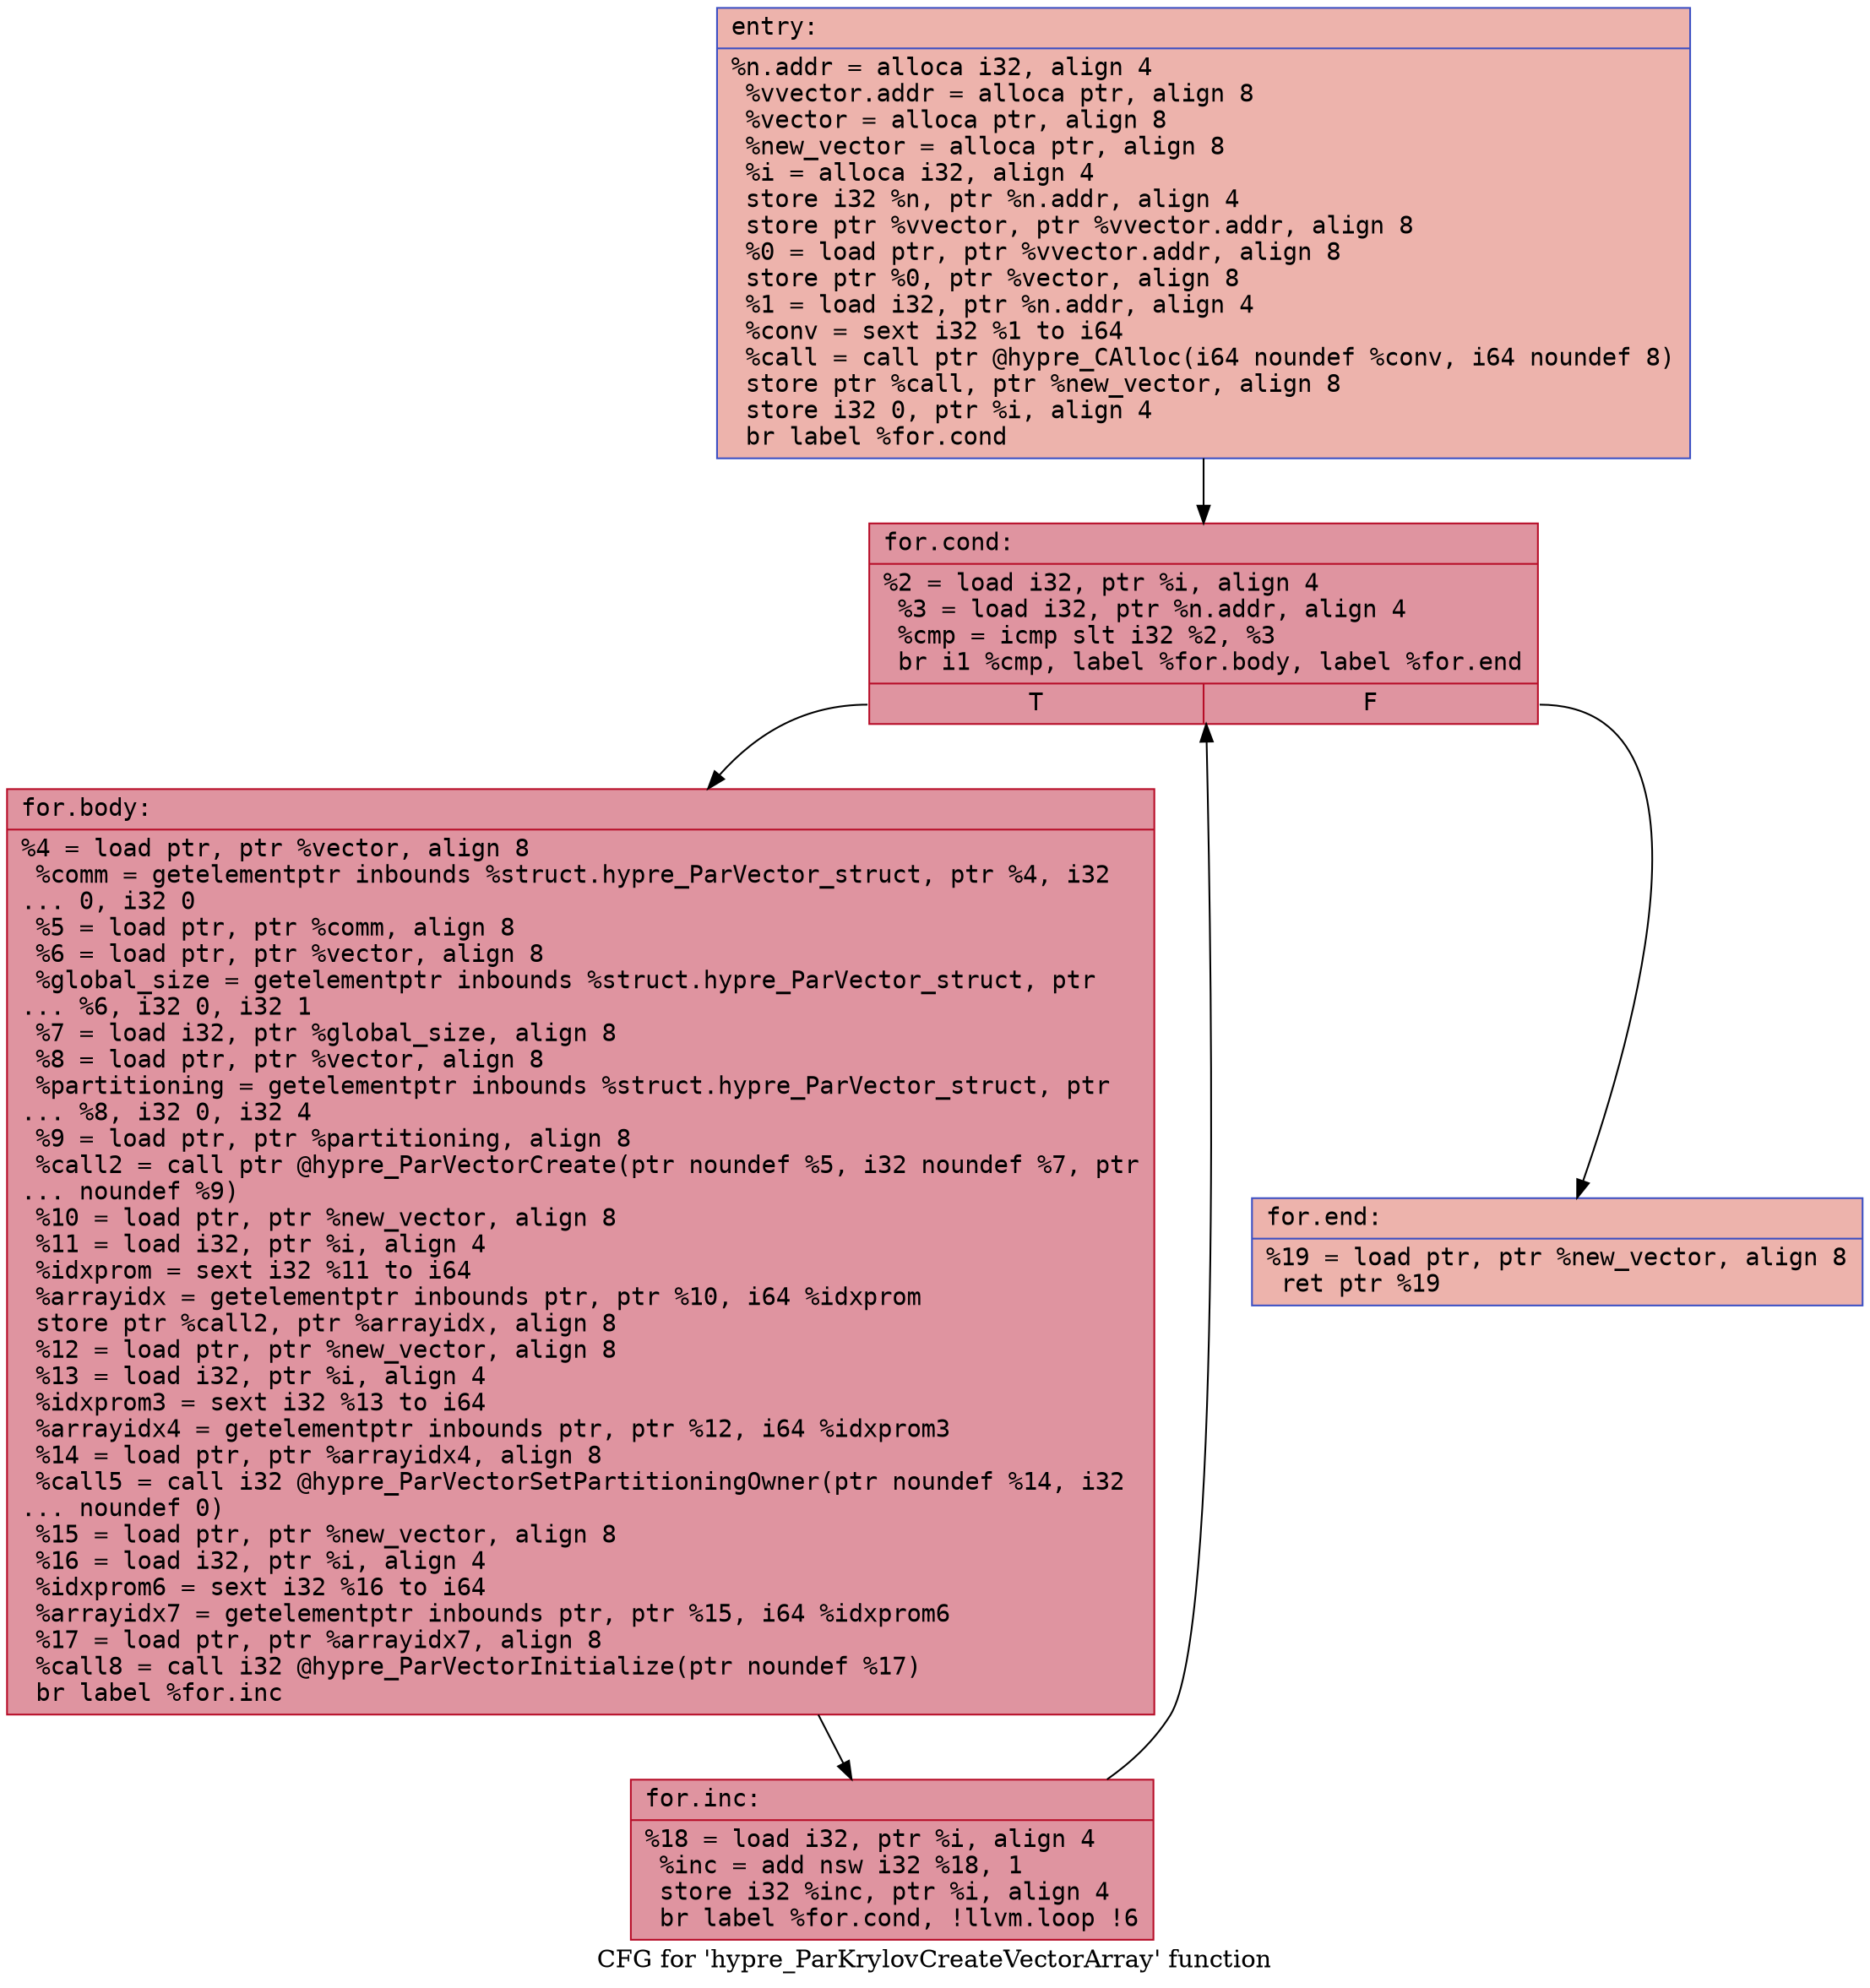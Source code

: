 digraph "CFG for 'hypre_ParKrylovCreateVectorArray' function" {
	label="CFG for 'hypre_ParKrylovCreateVectorArray' function";

	Node0x557950109d60 [shape=record,color="#3d50c3ff", style=filled, fillcolor="#d6524470" fontname="Courier",label="{entry:\l|  %n.addr = alloca i32, align 4\l  %vvector.addr = alloca ptr, align 8\l  %vector = alloca ptr, align 8\l  %new_vector = alloca ptr, align 8\l  %i = alloca i32, align 4\l  store i32 %n, ptr %n.addr, align 4\l  store ptr %vvector, ptr %vvector.addr, align 8\l  %0 = load ptr, ptr %vvector.addr, align 8\l  store ptr %0, ptr %vector, align 8\l  %1 = load i32, ptr %n.addr, align 4\l  %conv = sext i32 %1 to i64\l  %call = call ptr @hypre_CAlloc(i64 noundef %conv, i64 noundef 8)\l  store ptr %call, ptr %new_vector, align 8\l  store i32 0, ptr %i, align 4\l  br label %for.cond\l}"];
	Node0x557950109d60 -> Node0x55795010a550[tooltip="entry -> for.cond\nProbability 100.00%" ];
	Node0x55795010a550 [shape=record,color="#b70d28ff", style=filled, fillcolor="#b70d2870" fontname="Courier",label="{for.cond:\l|  %2 = load i32, ptr %i, align 4\l  %3 = load i32, ptr %n.addr, align 4\l  %cmp = icmp slt i32 %2, %3\l  br i1 %cmp, label %for.body, label %for.end\l|{<s0>T|<s1>F}}"];
	Node0x55795010a550:s0 -> Node0x55795010a7d0[tooltip="for.cond -> for.body\nProbability 96.88%" ];
	Node0x55795010a550:s1 -> Node0x55795010a9f0[tooltip="for.cond -> for.end\nProbability 3.12%" ];
	Node0x55795010a7d0 [shape=record,color="#b70d28ff", style=filled, fillcolor="#b70d2870" fontname="Courier",label="{for.body:\l|  %4 = load ptr, ptr %vector, align 8\l  %comm = getelementptr inbounds %struct.hypre_ParVector_struct, ptr %4, i32\l... 0, i32 0\l  %5 = load ptr, ptr %comm, align 8\l  %6 = load ptr, ptr %vector, align 8\l  %global_size = getelementptr inbounds %struct.hypre_ParVector_struct, ptr\l... %6, i32 0, i32 1\l  %7 = load i32, ptr %global_size, align 8\l  %8 = load ptr, ptr %vector, align 8\l  %partitioning = getelementptr inbounds %struct.hypre_ParVector_struct, ptr\l... %8, i32 0, i32 4\l  %9 = load ptr, ptr %partitioning, align 8\l  %call2 = call ptr @hypre_ParVectorCreate(ptr noundef %5, i32 noundef %7, ptr\l... noundef %9)\l  %10 = load ptr, ptr %new_vector, align 8\l  %11 = load i32, ptr %i, align 4\l  %idxprom = sext i32 %11 to i64\l  %arrayidx = getelementptr inbounds ptr, ptr %10, i64 %idxprom\l  store ptr %call2, ptr %arrayidx, align 8\l  %12 = load ptr, ptr %new_vector, align 8\l  %13 = load i32, ptr %i, align 4\l  %idxprom3 = sext i32 %13 to i64\l  %arrayidx4 = getelementptr inbounds ptr, ptr %12, i64 %idxprom3\l  %14 = load ptr, ptr %arrayidx4, align 8\l  %call5 = call i32 @hypre_ParVectorSetPartitioningOwner(ptr noundef %14, i32\l... noundef 0)\l  %15 = load ptr, ptr %new_vector, align 8\l  %16 = load i32, ptr %i, align 4\l  %idxprom6 = sext i32 %16 to i64\l  %arrayidx7 = getelementptr inbounds ptr, ptr %15, i64 %idxprom6\l  %17 = load ptr, ptr %arrayidx7, align 8\l  %call8 = call i32 @hypre_ParVectorInitialize(ptr noundef %17)\l  br label %for.inc\l}"];
	Node0x55795010a7d0 -> Node0x55795010c850[tooltip="for.body -> for.inc\nProbability 100.00%" ];
	Node0x55795010c850 [shape=record,color="#b70d28ff", style=filled, fillcolor="#b70d2870" fontname="Courier",label="{for.inc:\l|  %18 = load i32, ptr %i, align 4\l  %inc = add nsw i32 %18, 1\l  store i32 %inc, ptr %i, align 4\l  br label %for.cond, !llvm.loop !6\l}"];
	Node0x55795010c850 -> Node0x55795010a550[tooltip="for.inc -> for.cond\nProbability 100.00%" ];
	Node0x55795010a9f0 [shape=record,color="#3d50c3ff", style=filled, fillcolor="#d6524470" fontname="Courier",label="{for.end:\l|  %19 = load ptr, ptr %new_vector, align 8\l  ret ptr %19\l}"];
}
